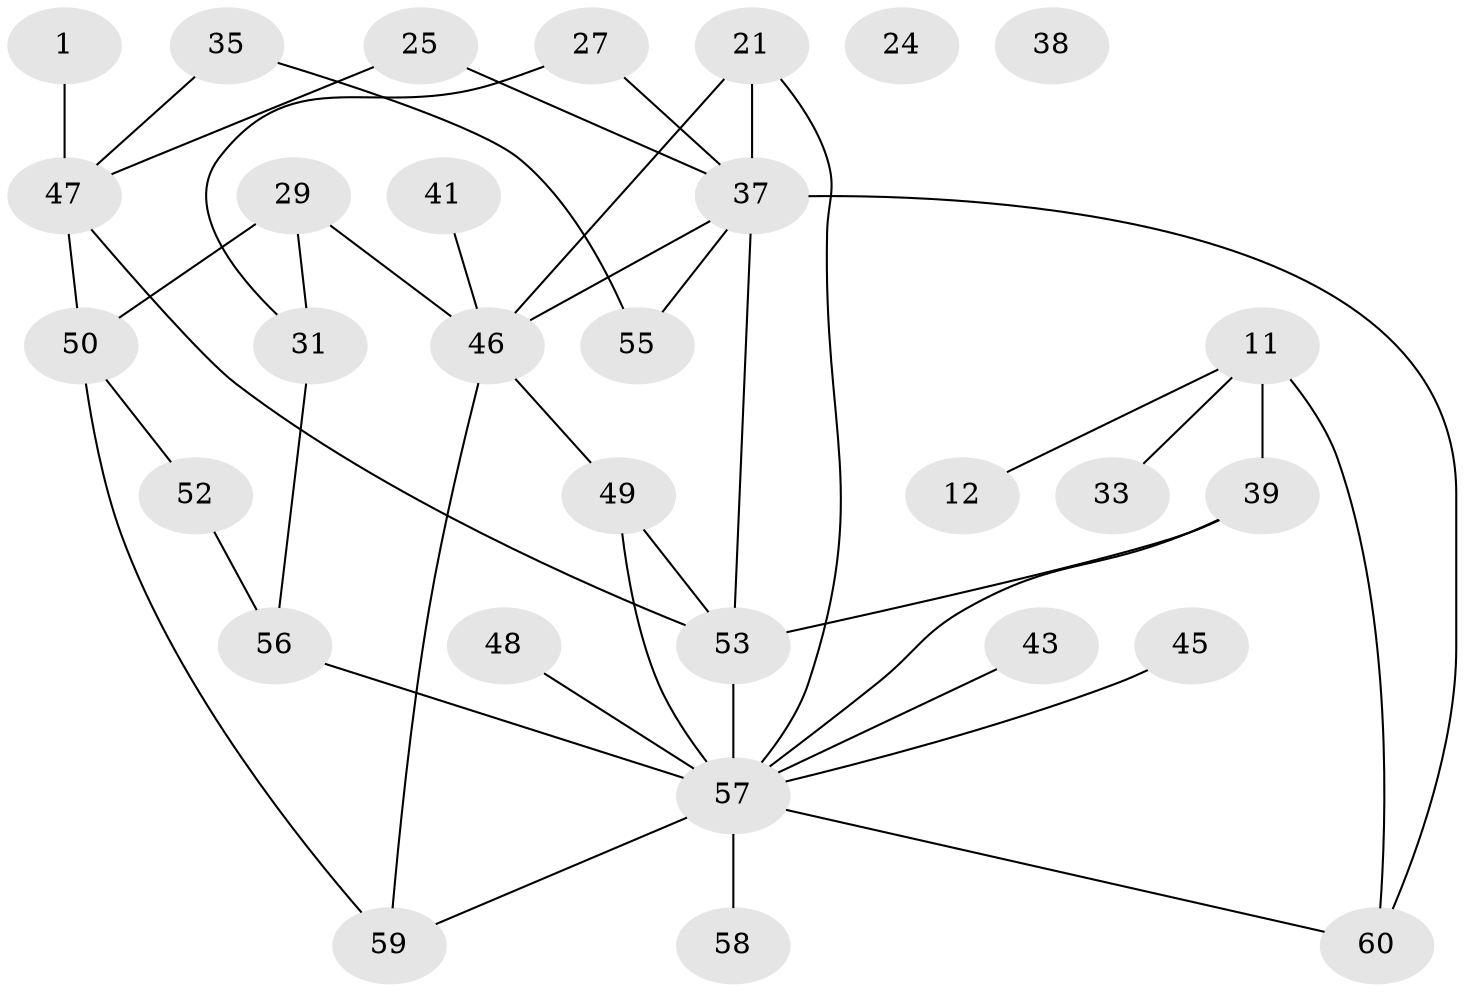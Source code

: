 // original degree distribution, {1: 0.2, 5: 0.11666666666666667, 7: 0.016666666666666666, 3: 0.3, 6: 0.016666666666666666, 2: 0.2, 4: 0.13333333333333333, 0: 0.016666666666666666}
// Generated by graph-tools (version 1.1) at 2025/40/03/09/25 04:40:25]
// undirected, 30 vertices, 42 edges
graph export_dot {
graph [start="1"]
  node [color=gray90,style=filled];
  1;
  11;
  12;
  21;
  24;
  25;
  27;
  29;
  31;
  33;
  35;
  37 [super="+3"];
  38 [super="+4"];
  39 [super="+8+15"];
  41;
  43;
  45;
  46 [super="+34+14"];
  47 [super="+44"];
  48;
  49 [super="+28+36"];
  50 [super="+18+20"];
  52;
  53 [super="+2"];
  55;
  56 [super="+54"];
  57 [super="+7+42+40"];
  58 [super="+17"];
  59 [super="+22+32"];
  60 [super="+51"];
  1 -- 47;
  11 -- 12;
  11 -- 33;
  11 -- 39 [weight=2];
  11 -- 60;
  21 -- 37 [weight=2];
  21 -- 57;
  21 -- 46;
  25 -- 37;
  25 -- 47;
  27 -- 31;
  27 -- 37;
  29 -- 31;
  29 -- 50;
  29 -- 46;
  31 -- 56 [weight=2];
  35 -- 47;
  35 -- 55;
  37 -- 53 [weight=2];
  37 -- 55 [weight=2];
  37 -- 46;
  37 -- 60;
  39 -- 53;
  39 -- 57;
  41 -- 46;
  43 -- 57;
  45 -- 57;
  46 -- 59;
  46 -- 49 [weight=2];
  47 -- 50 [weight=2];
  47 -- 53;
  48 -- 57;
  49 -- 53 [weight=3];
  49 -- 57 [weight=2];
  50 -- 52;
  50 -- 59;
  52 -- 56;
  53 -- 57;
  56 -- 57;
  57 -- 58 [weight=4];
  57 -- 60;
  57 -- 59;
}
